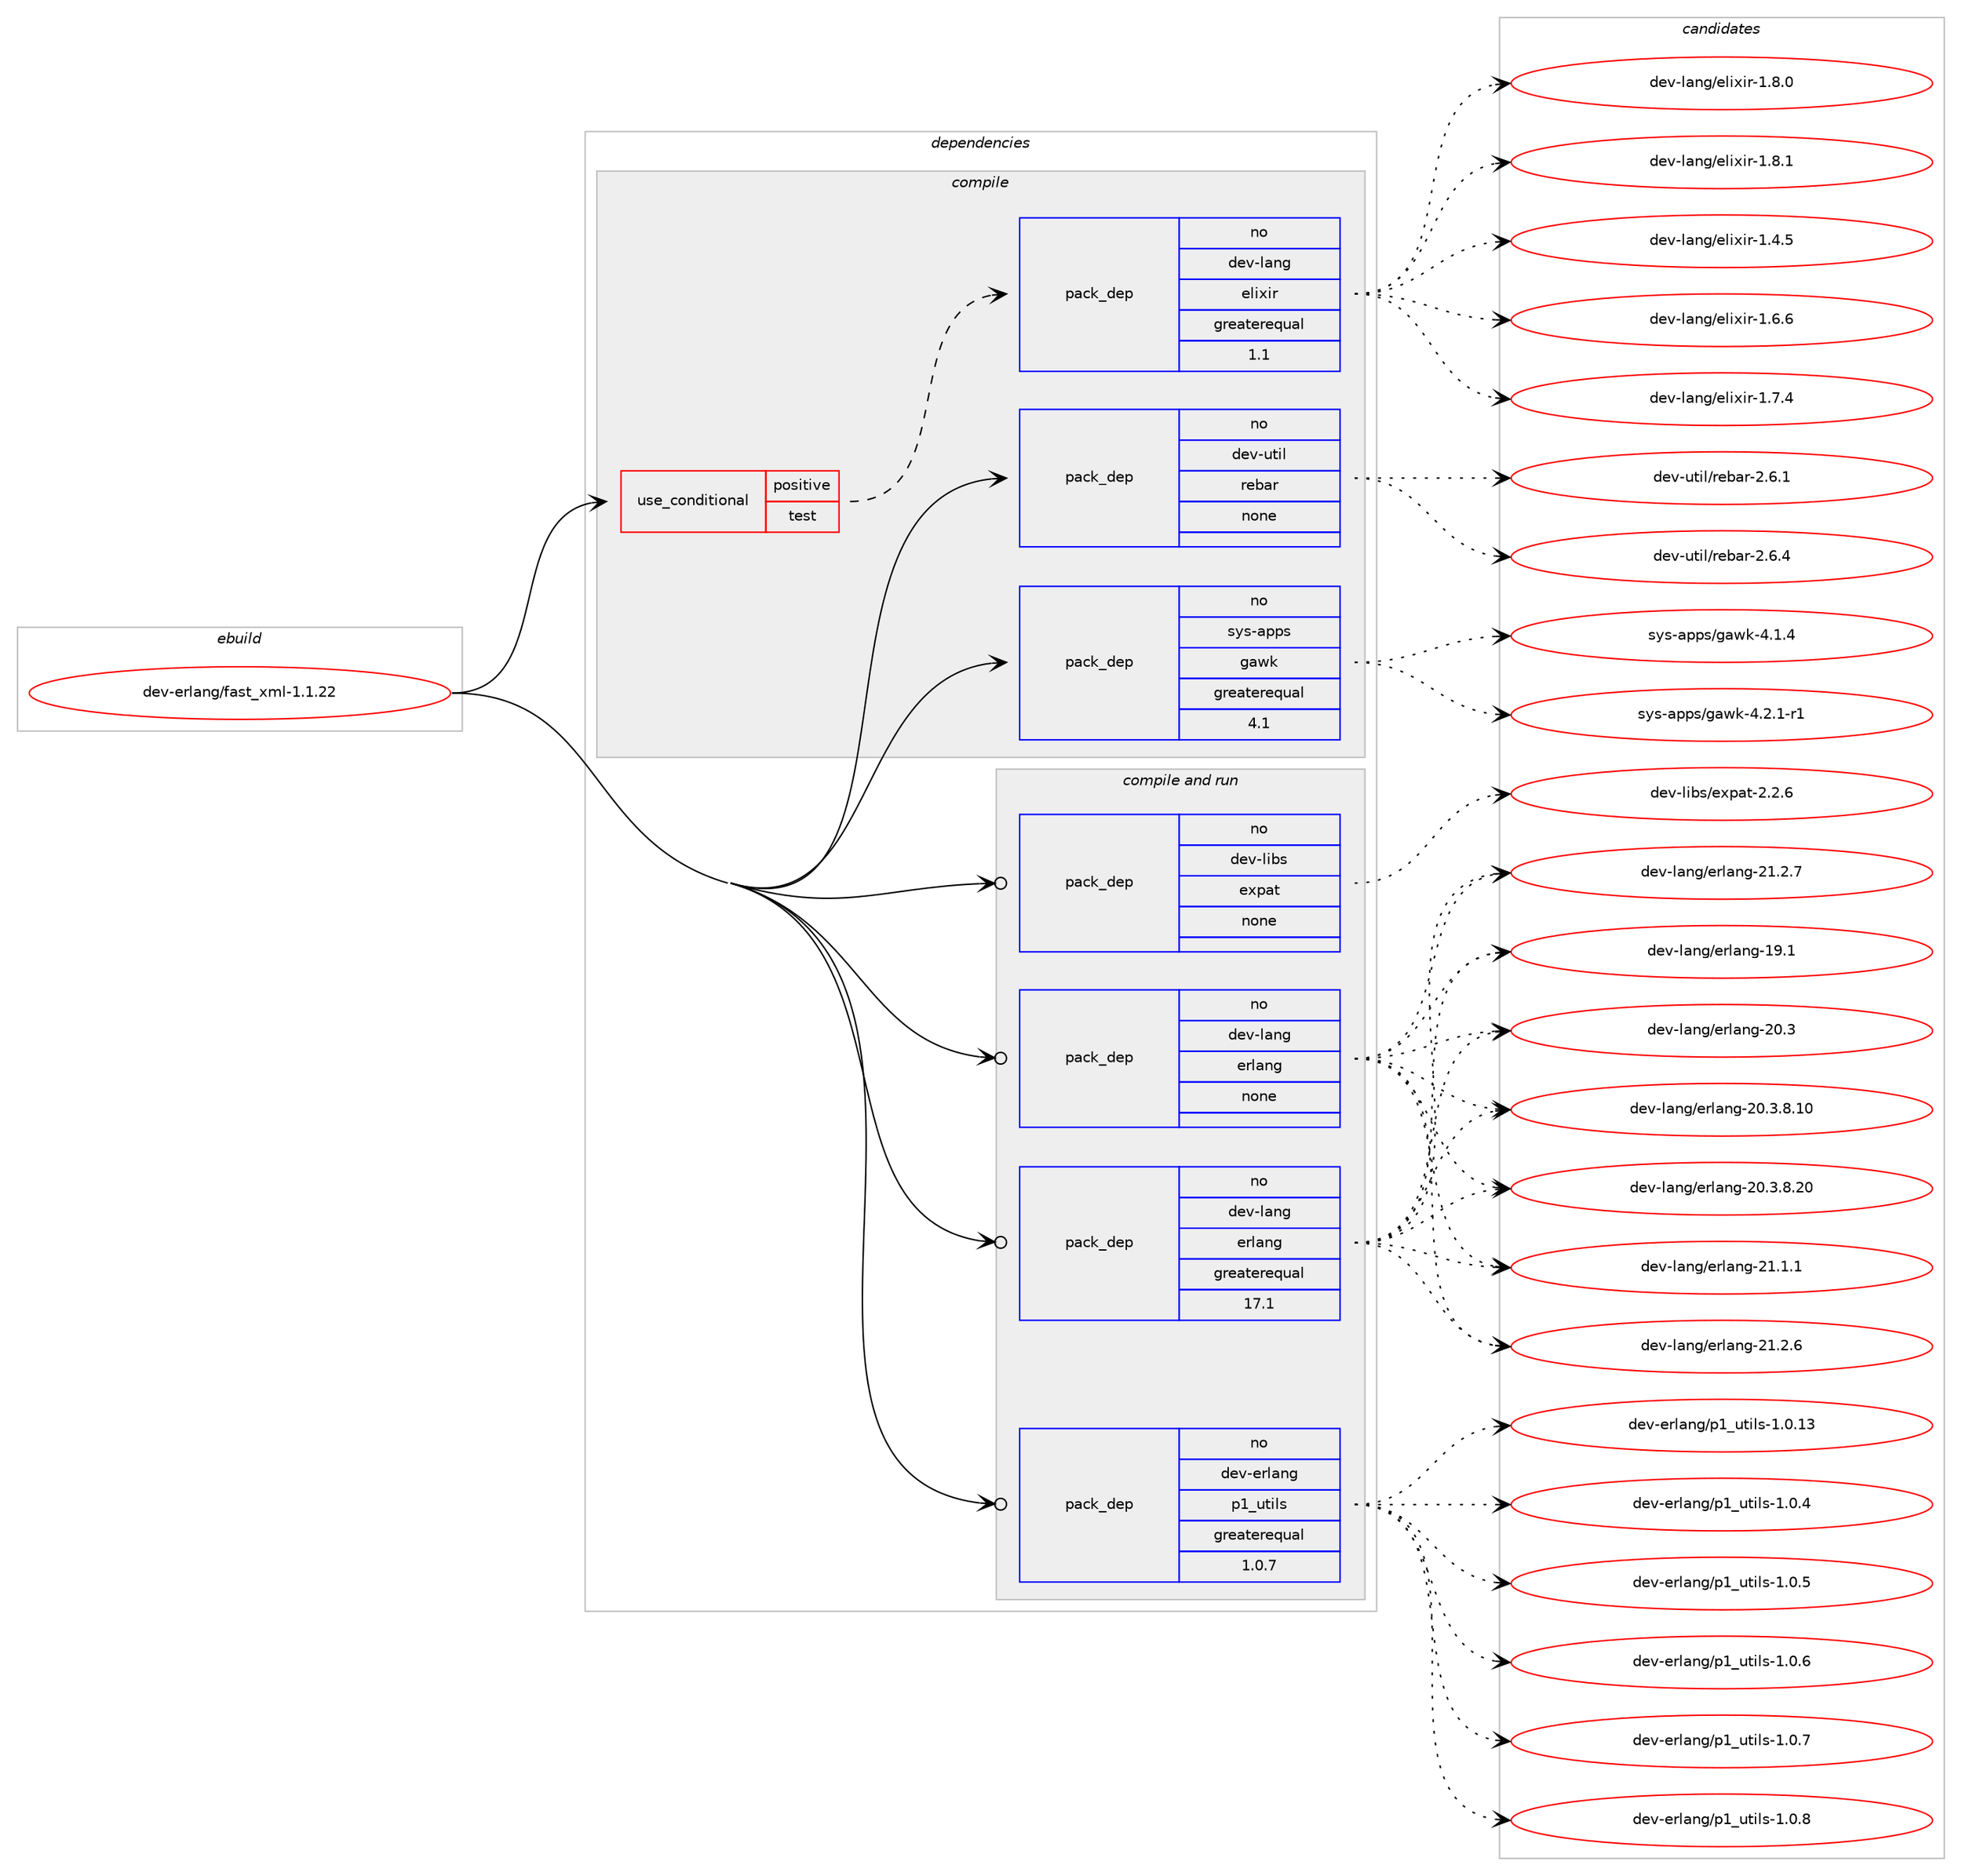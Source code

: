 digraph prolog {

# *************
# Graph options
# *************

newrank=true;
concentrate=true;
compound=true;
graph [rankdir=LR,fontname=Helvetica,fontsize=10,ranksep=1.5];#, ranksep=2.5, nodesep=0.2];
edge  [arrowhead=vee];
node  [fontname=Helvetica,fontsize=10];

# **********
# The ebuild
# **********

subgraph cluster_leftcol {
color=gray;
rank=same;
label=<<i>ebuild</i>>;
id [label="dev-erlang/fast_xml-1.1.22", color=red, width=4, href="../dev-erlang/fast_xml-1.1.22.svg"];
}

# ****************
# The dependencies
# ****************

subgraph cluster_midcol {
color=gray;
label=<<i>dependencies</i>>;
subgraph cluster_compile {
fillcolor="#eeeeee";
style=filled;
label=<<i>compile</i>>;
subgraph cond358251 {
dependency1324108 [label=<<TABLE BORDER="0" CELLBORDER="1" CELLSPACING="0" CELLPADDING="4"><TR><TD ROWSPAN="3" CELLPADDING="10">use_conditional</TD></TR><TR><TD>positive</TD></TR><TR><TD>test</TD></TR></TABLE>>, shape=none, color=red];
subgraph pack944842 {
dependency1324109 [label=<<TABLE BORDER="0" CELLBORDER="1" CELLSPACING="0" CELLPADDING="4" WIDTH="220"><TR><TD ROWSPAN="6" CELLPADDING="30">pack_dep</TD></TR><TR><TD WIDTH="110">no</TD></TR><TR><TD>dev-lang</TD></TR><TR><TD>elixir</TD></TR><TR><TD>greaterequal</TD></TR><TR><TD>1.1</TD></TR></TABLE>>, shape=none, color=blue];
}
dependency1324108:e -> dependency1324109:w [weight=20,style="dashed",arrowhead="vee"];
}
id:e -> dependency1324108:w [weight=20,style="solid",arrowhead="vee"];
subgraph pack944843 {
dependency1324110 [label=<<TABLE BORDER="0" CELLBORDER="1" CELLSPACING="0" CELLPADDING="4" WIDTH="220"><TR><TD ROWSPAN="6" CELLPADDING="30">pack_dep</TD></TR><TR><TD WIDTH="110">no</TD></TR><TR><TD>dev-util</TD></TR><TR><TD>rebar</TD></TR><TR><TD>none</TD></TR><TR><TD></TD></TR></TABLE>>, shape=none, color=blue];
}
id:e -> dependency1324110:w [weight=20,style="solid",arrowhead="vee"];
subgraph pack944844 {
dependency1324111 [label=<<TABLE BORDER="0" CELLBORDER="1" CELLSPACING="0" CELLPADDING="4" WIDTH="220"><TR><TD ROWSPAN="6" CELLPADDING="30">pack_dep</TD></TR><TR><TD WIDTH="110">no</TD></TR><TR><TD>sys-apps</TD></TR><TR><TD>gawk</TD></TR><TR><TD>greaterequal</TD></TR><TR><TD>4.1</TD></TR></TABLE>>, shape=none, color=blue];
}
id:e -> dependency1324111:w [weight=20,style="solid",arrowhead="vee"];
}
subgraph cluster_compileandrun {
fillcolor="#eeeeee";
style=filled;
label=<<i>compile and run</i>>;
subgraph pack944845 {
dependency1324112 [label=<<TABLE BORDER="0" CELLBORDER="1" CELLSPACING="0" CELLPADDING="4" WIDTH="220"><TR><TD ROWSPAN="6" CELLPADDING="30">pack_dep</TD></TR><TR><TD WIDTH="110">no</TD></TR><TR><TD>dev-erlang</TD></TR><TR><TD>p1_utils</TD></TR><TR><TD>greaterequal</TD></TR><TR><TD>1.0.7</TD></TR></TABLE>>, shape=none, color=blue];
}
id:e -> dependency1324112:w [weight=20,style="solid",arrowhead="odotvee"];
subgraph pack944846 {
dependency1324113 [label=<<TABLE BORDER="0" CELLBORDER="1" CELLSPACING="0" CELLPADDING="4" WIDTH="220"><TR><TD ROWSPAN="6" CELLPADDING="30">pack_dep</TD></TR><TR><TD WIDTH="110">no</TD></TR><TR><TD>dev-lang</TD></TR><TR><TD>erlang</TD></TR><TR><TD>greaterequal</TD></TR><TR><TD>17.1</TD></TR></TABLE>>, shape=none, color=blue];
}
id:e -> dependency1324113:w [weight=20,style="solid",arrowhead="odotvee"];
subgraph pack944847 {
dependency1324114 [label=<<TABLE BORDER="0" CELLBORDER="1" CELLSPACING="0" CELLPADDING="4" WIDTH="220"><TR><TD ROWSPAN="6" CELLPADDING="30">pack_dep</TD></TR><TR><TD WIDTH="110">no</TD></TR><TR><TD>dev-lang</TD></TR><TR><TD>erlang</TD></TR><TR><TD>none</TD></TR><TR><TD></TD></TR></TABLE>>, shape=none, color=blue];
}
id:e -> dependency1324114:w [weight=20,style="solid",arrowhead="odotvee"];
subgraph pack944848 {
dependency1324115 [label=<<TABLE BORDER="0" CELLBORDER="1" CELLSPACING="0" CELLPADDING="4" WIDTH="220"><TR><TD ROWSPAN="6" CELLPADDING="30">pack_dep</TD></TR><TR><TD WIDTH="110">no</TD></TR><TR><TD>dev-libs</TD></TR><TR><TD>expat</TD></TR><TR><TD>none</TD></TR><TR><TD></TD></TR></TABLE>>, shape=none, color=blue];
}
id:e -> dependency1324115:w [weight=20,style="solid",arrowhead="odotvee"];
}
subgraph cluster_run {
fillcolor="#eeeeee";
style=filled;
label=<<i>run</i>>;
}
}

# **************
# The candidates
# **************

subgraph cluster_choices {
rank=same;
color=gray;
label=<<i>candidates</i>>;

subgraph choice944842 {
color=black;
nodesep=1;
choice100101118451089711010347101108105120105114454946524653 [label="dev-lang/elixir-1.4.5", color=red, width=4,href="../dev-lang/elixir-1.4.5.svg"];
choice100101118451089711010347101108105120105114454946544654 [label="dev-lang/elixir-1.6.6", color=red, width=4,href="../dev-lang/elixir-1.6.6.svg"];
choice100101118451089711010347101108105120105114454946554652 [label="dev-lang/elixir-1.7.4", color=red, width=4,href="../dev-lang/elixir-1.7.4.svg"];
choice100101118451089711010347101108105120105114454946564648 [label="dev-lang/elixir-1.8.0", color=red, width=4,href="../dev-lang/elixir-1.8.0.svg"];
choice100101118451089711010347101108105120105114454946564649 [label="dev-lang/elixir-1.8.1", color=red, width=4,href="../dev-lang/elixir-1.8.1.svg"];
dependency1324109:e -> choice100101118451089711010347101108105120105114454946524653:w [style=dotted,weight="100"];
dependency1324109:e -> choice100101118451089711010347101108105120105114454946544654:w [style=dotted,weight="100"];
dependency1324109:e -> choice100101118451089711010347101108105120105114454946554652:w [style=dotted,weight="100"];
dependency1324109:e -> choice100101118451089711010347101108105120105114454946564648:w [style=dotted,weight="100"];
dependency1324109:e -> choice100101118451089711010347101108105120105114454946564649:w [style=dotted,weight="100"];
}
subgraph choice944843 {
color=black;
nodesep=1;
choice10010111845117116105108471141019897114455046544649 [label="dev-util/rebar-2.6.1", color=red, width=4,href="../dev-util/rebar-2.6.1.svg"];
choice10010111845117116105108471141019897114455046544652 [label="dev-util/rebar-2.6.4", color=red, width=4,href="../dev-util/rebar-2.6.4.svg"];
dependency1324110:e -> choice10010111845117116105108471141019897114455046544649:w [style=dotted,weight="100"];
dependency1324110:e -> choice10010111845117116105108471141019897114455046544652:w [style=dotted,weight="100"];
}
subgraph choice944844 {
color=black;
nodesep=1;
choice11512111545971121121154710397119107455246494652 [label="sys-apps/gawk-4.1.4", color=red, width=4,href="../sys-apps/gawk-4.1.4.svg"];
choice115121115459711211211547103971191074552465046494511449 [label="sys-apps/gawk-4.2.1-r1", color=red, width=4,href="../sys-apps/gawk-4.2.1-r1.svg"];
dependency1324111:e -> choice11512111545971121121154710397119107455246494652:w [style=dotted,weight="100"];
dependency1324111:e -> choice115121115459711211211547103971191074552465046494511449:w [style=dotted,weight="100"];
}
subgraph choice944845 {
color=black;
nodesep=1;
choice100101118451011141089711010347112499511711610510811545494648464951 [label="dev-erlang/p1_utils-1.0.13", color=red, width=4,href="../dev-erlang/p1_utils-1.0.13.svg"];
choice1001011184510111410897110103471124995117116105108115454946484652 [label="dev-erlang/p1_utils-1.0.4", color=red, width=4,href="../dev-erlang/p1_utils-1.0.4.svg"];
choice1001011184510111410897110103471124995117116105108115454946484653 [label="dev-erlang/p1_utils-1.0.5", color=red, width=4,href="../dev-erlang/p1_utils-1.0.5.svg"];
choice1001011184510111410897110103471124995117116105108115454946484654 [label="dev-erlang/p1_utils-1.0.6", color=red, width=4,href="../dev-erlang/p1_utils-1.0.6.svg"];
choice1001011184510111410897110103471124995117116105108115454946484655 [label="dev-erlang/p1_utils-1.0.7", color=red, width=4,href="../dev-erlang/p1_utils-1.0.7.svg"];
choice1001011184510111410897110103471124995117116105108115454946484656 [label="dev-erlang/p1_utils-1.0.8", color=red, width=4,href="../dev-erlang/p1_utils-1.0.8.svg"];
dependency1324112:e -> choice100101118451011141089711010347112499511711610510811545494648464951:w [style=dotted,weight="100"];
dependency1324112:e -> choice1001011184510111410897110103471124995117116105108115454946484652:w [style=dotted,weight="100"];
dependency1324112:e -> choice1001011184510111410897110103471124995117116105108115454946484653:w [style=dotted,weight="100"];
dependency1324112:e -> choice1001011184510111410897110103471124995117116105108115454946484654:w [style=dotted,weight="100"];
dependency1324112:e -> choice1001011184510111410897110103471124995117116105108115454946484655:w [style=dotted,weight="100"];
dependency1324112:e -> choice1001011184510111410897110103471124995117116105108115454946484656:w [style=dotted,weight="100"];
}
subgraph choice944846 {
color=black;
nodesep=1;
choice100101118451089711010347101114108971101034549574649 [label="dev-lang/erlang-19.1", color=red, width=4,href="../dev-lang/erlang-19.1.svg"];
choice100101118451089711010347101114108971101034550484651 [label="dev-lang/erlang-20.3", color=red, width=4,href="../dev-lang/erlang-20.3.svg"];
choice1001011184510897110103471011141089711010345504846514656464948 [label="dev-lang/erlang-20.3.8.10", color=red, width=4,href="../dev-lang/erlang-20.3.8.10.svg"];
choice1001011184510897110103471011141089711010345504846514656465048 [label="dev-lang/erlang-20.3.8.20", color=red, width=4,href="../dev-lang/erlang-20.3.8.20.svg"];
choice1001011184510897110103471011141089711010345504946494649 [label="dev-lang/erlang-21.1.1", color=red, width=4,href="../dev-lang/erlang-21.1.1.svg"];
choice1001011184510897110103471011141089711010345504946504654 [label="dev-lang/erlang-21.2.6", color=red, width=4,href="../dev-lang/erlang-21.2.6.svg"];
choice1001011184510897110103471011141089711010345504946504655 [label="dev-lang/erlang-21.2.7", color=red, width=4,href="../dev-lang/erlang-21.2.7.svg"];
dependency1324113:e -> choice100101118451089711010347101114108971101034549574649:w [style=dotted,weight="100"];
dependency1324113:e -> choice100101118451089711010347101114108971101034550484651:w [style=dotted,weight="100"];
dependency1324113:e -> choice1001011184510897110103471011141089711010345504846514656464948:w [style=dotted,weight="100"];
dependency1324113:e -> choice1001011184510897110103471011141089711010345504846514656465048:w [style=dotted,weight="100"];
dependency1324113:e -> choice1001011184510897110103471011141089711010345504946494649:w [style=dotted,weight="100"];
dependency1324113:e -> choice1001011184510897110103471011141089711010345504946504654:w [style=dotted,weight="100"];
dependency1324113:e -> choice1001011184510897110103471011141089711010345504946504655:w [style=dotted,weight="100"];
}
subgraph choice944847 {
color=black;
nodesep=1;
choice100101118451089711010347101114108971101034549574649 [label="dev-lang/erlang-19.1", color=red, width=4,href="../dev-lang/erlang-19.1.svg"];
choice100101118451089711010347101114108971101034550484651 [label="dev-lang/erlang-20.3", color=red, width=4,href="../dev-lang/erlang-20.3.svg"];
choice1001011184510897110103471011141089711010345504846514656464948 [label="dev-lang/erlang-20.3.8.10", color=red, width=4,href="../dev-lang/erlang-20.3.8.10.svg"];
choice1001011184510897110103471011141089711010345504846514656465048 [label="dev-lang/erlang-20.3.8.20", color=red, width=4,href="../dev-lang/erlang-20.3.8.20.svg"];
choice1001011184510897110103471011141089711010345504946494649 [label="dev-lang/erlang-21.1.1", color=red, width=4,href="../dev-lang/erlang-21.1.1.svg"];
choice1001011184510897110103471011141089711010345504946504654 [label="dev-lang/erlang-21.2.6", color=red, width=4,href="../dev-lang/erlang-21.2.6.svg"];
choice1001011184510897110103471011141089711010345504946504655 [label="dev-lang/erlang-21.2.7", color=red, width=4,href="../dev-lang/erlang-21.2.7.svg"];
dependency1324114:e -> choice100101118451089711010347101114108971101034549574649:w [style=dotted,weight="100"];
dependency1324114:e -> choice100101118451089711010347101114108971101034550484651:w [style=dotted,weight="100"];
dependency1324114:e -> choice1001011184510897110103471011141089711010345504846514656464948:w [style=dotted,weight="100"];
dependency1324114:e -> choice1001011184510897110103471011141089711010345504846514656465048:w [style=dotted,weight="100"];
dependency1324114:e -> choice1001011184510897110103471011141089711010345504946494649:w [style=dotted,weight="100"];
dependency1324114:e -> choice1001011184510897110103471011141089711010345504946504654:w [style=dotted,weight="100"];
dependency1324114:e -> choice1001011184510897110103471011141089711010345504946504655:w [style=dotted,weight="100"];
}
subgraph choice944848 {
color=black;
nodesep=1;
choice10010111845108105981154710112011297116455046504654 [label="dev-libs/expat-2.2.6", color=red, width=4,href="../dev-libs/expat-2.2.6.svg"];
dependency1324115:e -> choice10010111845108105981154710112011297116455046504654:w [style=dotted,weight="100"];
}
}

}
